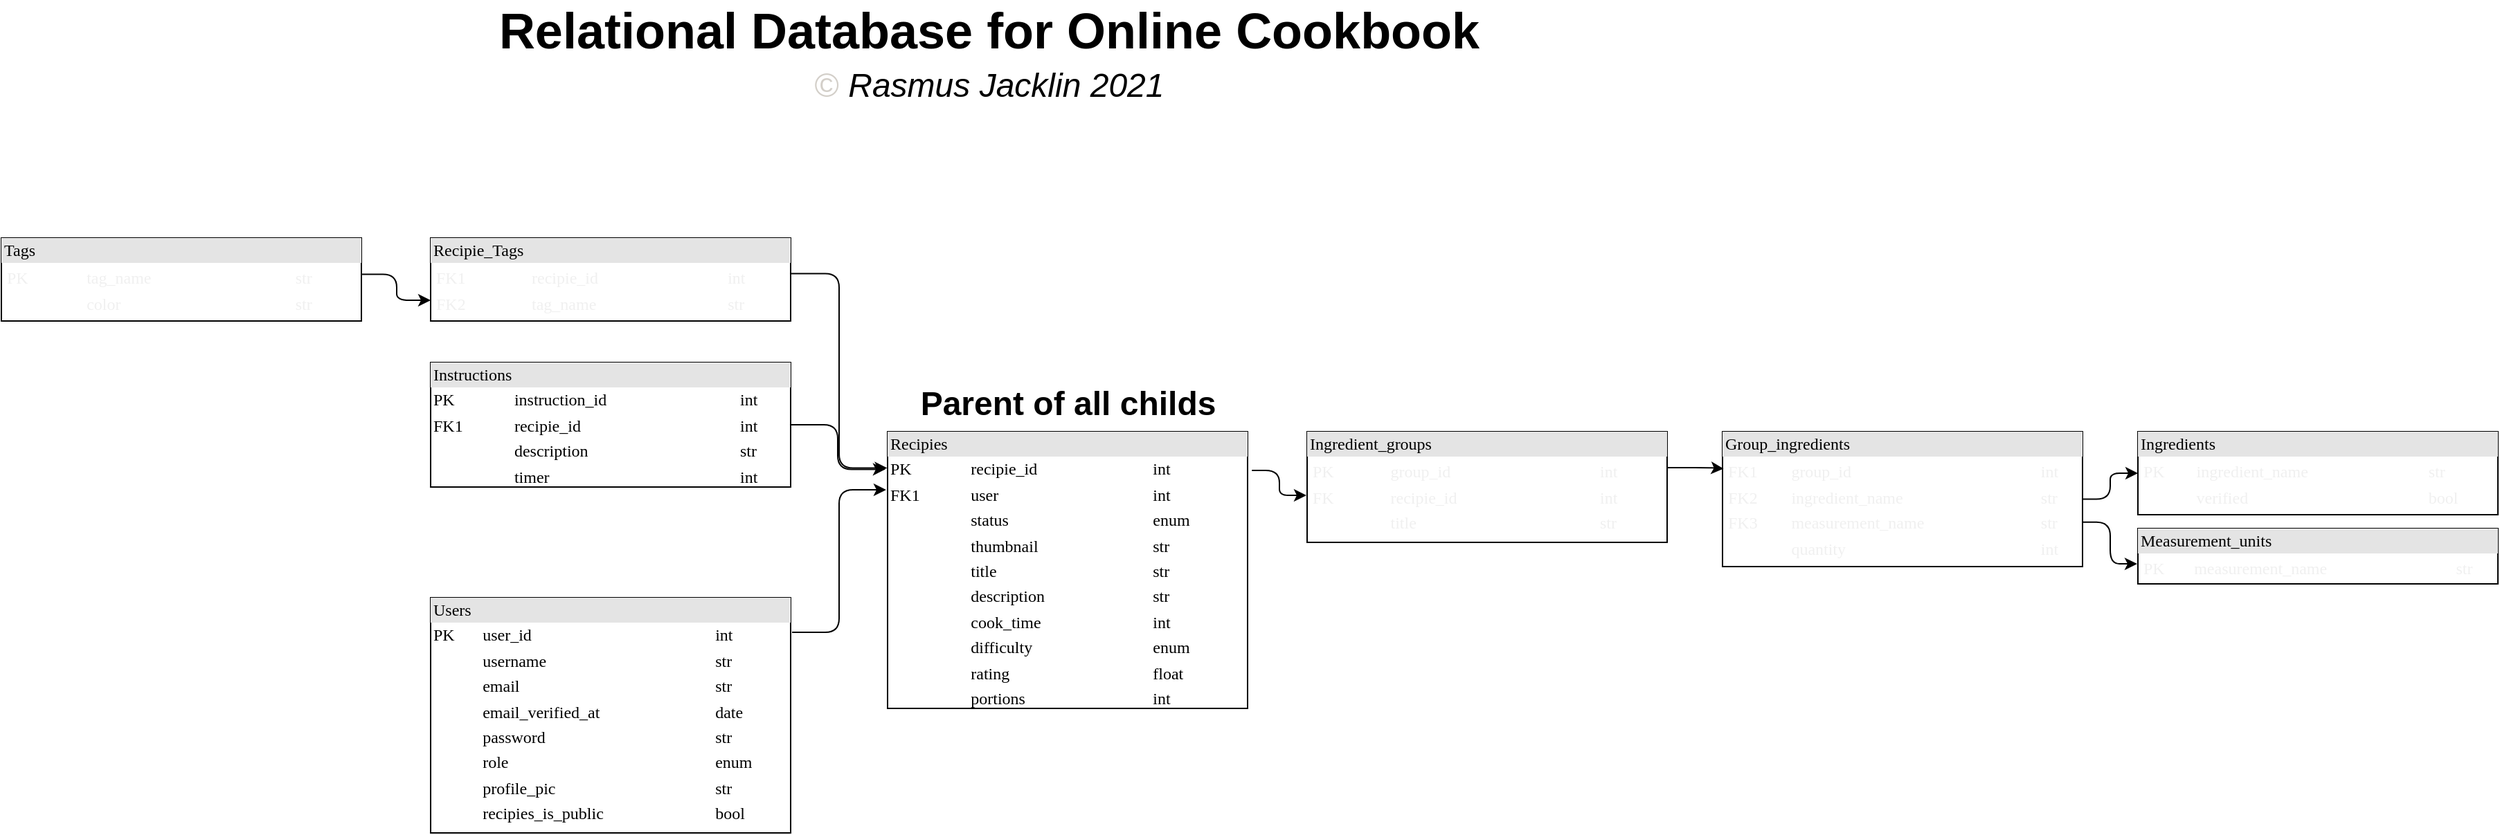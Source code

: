 <mxfile>
    <diagram name="Page-1" id="2ca16b54-16f6-2749-3443-fa8db7711227">
        <mxGraphModel dx="661" dy="301" grid="1" gridSize="10" guides="1" tooltips="1" connect="1" arrows="1" fold="1" page="1" pageScale="1" pageWidth="1654" pageHeight="1169" math="0" shadow="0">
            <root>
                <mxCell id="0"/>
                <mxCell id="1" parent="0"/>
                <mxCell id="2ed32ef02a7f4228-12" value="&lt;div style=&quot;box-sizing: border-box ; width: 100% ; background: rgb(228 , 228 , 228) ; padding: 2px&quot;&gt;&lt;font color=&quot;#000000&quot;&gt;Recipies&lt;/font&gt;&lt;/div&gt;&lt;table style=&quot;width: 100% ; font-size: 1em&quot; cellpadding=&quot;2&quot; cellspacing=&quot;0&quot;&gt;&lt;tbody&gt;&lt;tr&gt;&lt;td&gt;PK&lt;/td&gt;&lt;td&gt;recipie_id&lt;/td&gt;&lt;td&gt;int&lt;/td&gt;&lt;/tr&gt;&lt;tr&gt;&lt;td&gt;FK1&lt;/td&gt;&lt;td&gt;user&lt;/td&gt;&lt;td&gt;int&lt;/td&gt;&lt;/tr&gt;&lt;tr&gt;&lt;td&gt;&lt;br&gt;&lt;/td&gt;&lt;td&gt;status&lt;/td&gt;&lt;td&gt;enum&lt;/td&gt;&lt;/tr&gt;&lt;tr&gt;&lt;td&gt;&lt;br&gt;&lt;/td&gt;&lt;td&gt;thumbnail&lt;/td&gt;&lt;td&gt;str&lt;/td&gt;&lt;/tr&gt;&lt;tr&gt;&lt;td&gt;&lt;br&gt;&lt;/td&gt;&lt;td&gt;title&lt;/td&gt;&lt;td&gt;str&lt;/td&gt;&lt;/tr&gt;&lt;tr&gt;&lt;td&gt;&lt;br&gt;&lt;/td&gt;&lt;td&gt;description&lt;/td&gt;&lt;td&gt;str&lt;/td&gt;&lt;/tr&gt;&lt;tr&gt;&lt;td&gt;&lt;br&gt;&lt;/td&gt;&lt;td&gt;cook_time&lt;/td&gt;&lt;td&gt;int&lt;/td&gt;&lt;/tr&gt;&lt;tr&gt;&lt;td&gt;&lt;br&gt;&lt;/td&gt;&lt;td&gt;difficulty&lt;/td&gt;&lt;td&gt;enum&lt;/td&gt;&lt;/tr&gt;&lt;tr&gt;&lt;td&gt;&lt;br&gt;&lt;/td&gt;&lt;td&gt;rating&lt;/td&gt;&lt;td&gt;float&lt;/td&gt;&lt;/tr&gt;&lt;tr&gt;&lt;td&gt;&lt;br&gt;&lt;/td&gt;&lt;td&gt;portions&lt;/td&gt;&lt;td&gt;int&lt;/td&gt;&lt;/tr&gt;&lt;/tbody&gt;&lt;/table&gt;" style="verticalAlign=top;align=left;overflow=fill;html=1;rounded=0;shadow=0;comic=0;labelBackgroundColor=none;strokeWidth=1;fontFamily=Verdana;fontSize=12" parent="1" vertex="1">
                    <mxGeometry x="697" y="360" width="260" height="200" as="geometry"/>
                </mxCell>
                <mxCell id="weJEt-RkvxgpIKw23Il5-1" value="&lt;div style=&quot;box-sizing: border-box ; width: 100% ; background: rgb(228 , 228 , 228) ; padding: 2px&quot;&gt;&lt;font color=&quot;#000000&quot;&gt;Instructions&lt;/font&gt;&lt;/div&gt;&lt;table style=&quot;width: 100% ; font-size: 1em&quot; cellpadding=&quot;2&quot; cellspacing=&quot;0&quot;&gt;&lt;tbody&gt;&lt;tr&gt;&lt;td&gt;PK&lt;/td&gt;&lt;td&gt;instruction_id&lt;/td&gt;&lt;td&gt;int&lt;/td&gt;&lt;/tr&gt;&lt;tr&gt;&lt;td&gt;FK1&lt;/td&gt;&lt;td&gt;recipie_id&lt;/td&gt;&lt;td&gt;int&lt;/td&gt;&lt;/tr&gt;&lt;tr&gt;&lt;td&gt;&lt;br&gt;&lt;/td&gt;&lt;td&gt;description&lt;/td&gt;&lt;td&gt;str&lt;/td&gt;&lt;/tr&gt;&lt;tr&gt;&lt;td&gt;&lt;br&gt;&lt;/td&gt;&lt;td&gt;timer&lt;/td&gt;&lt;td&gt;int&lt;/td&gt;&lt;/tr&gt;&lt;/tbody&gt;&lt;/table&gt;" style="verticalAlign=top;align=left;overflow=fill;html=1;rounded=0;shadow=0;comic=0;labelBackgroundColor=none;strokeWidth=1;fontFamily=Verdana;fontSize=12" parent="1" vertex="1">
                    <mxGeometry x="367" y="310" width="260" height="90" as="geometry"/>
                </mxCell>
                <mxCell id="weJEt-RkvxgpIKw23Il5-2" value="&lt;div style=&quot;box-sizing: border-box ; width: 100% ; background: rgb(228 , 228 , 228) ; padding: 2px&quot;&gt;&lt;font color=&quot;#000000&quot;&gt;Ingredient_groups&lt;/font&gt;&lt;/div&gt;&lt;table style=&quot;width: 100% ; font-size: 1em&quot; cellpadding=&quot;2&quot; cellspacing=&quot;0&quot;&gt;&lt;tbody&gt;&lt;tr&gt;&lt;td&gt;&lt;table cellpadding=&quot;2&quot; cellspacing=&quot;0&quot; style=&quot;color: rgb(240 , 240 , 240) ; font-size: 1em ; width: 256px&quot;&gt;&lt;tbody&gt;&lt;tr&gt;&lt;td&gt;PK&lt;/td&gt;&lt;td&gt;group_id&lt;/td&gt;&lt;td&gt;int&lt;/td&gt;&lt;/tr&gt;&lt;tr&gt;&lt;td&gt;FK&lt;/td&gt;&lt;td&gt;recipie_id&lt;/td&gt;&lt;td&gt;int&lt;/td&gt;&lt;/tr&gt;&lt;tr&gt;&lt;td&gt;&lt;br&gt;&lt;/td&gt;&lt;td&gt;title&lt;/td&gt;&lt;td&gt;str&lt;/td&gt;&lt;/tr&gt;&lt;/tbody&gt;&lt;/table&gt;&lt;/td&gt;&lt;td&gt;&lt;/td&gt;&lt;td&gt;&lt;/td&gt;&lt;/tr&gt;&lt;/tbody&gt;&lt;/table&gt;" style="verticalAlign=top;align=left;overflow=fill;html=1;rounded=0;shadow=0;comic=0;labelBackgroundColor=none;strokeWidth=1;fontFamily=Verdana;fontSize=12" parent="1" vertex="1">
                    <mxGeometry x="1000" y="360" width="260" height="80" as="geometry"/>
                </mxCell>
                <mxCell id="weJEt-RkvxgpIKw23Il5-3" value="&lt;div style=&quot;box-sizing: border-box ; width: 100% ; background: rgb(228 , 228 , 228) ; padding: 2px&quot;&gt;&lt;font color=&quot;#000000&quot;&gt;Ingredients&lt;/font&gt;&lt;/div&gt;&lt;table style=&quot;width: 100% ; font-size: 1em&quot; cellpadding=&quot;2&quot; cellspacing=&quot;0&quot;&gt;&lt;tbody&gt;&lt;tr&gt;&lt;td&gt;&lt;table cellpadding=&quot;2&quot; cellspacing=&quot;0&quot; style=&quot;color: rgb(240 , 240 , 240) ; font-size: 1em ; width: 256px&quot;&gt;&lt;tbody&gt;&lt;tr&gt;&lt;td&gt;PK&lt;/td&gt;&lt;td&gt;ingredient_name&lt;/td&gt;&lt;td&gt;str&lt;/td&gt;&lt;/tr&gt;&lt;tr&gt;&lt;td&gt;&lt;br&gt;&lt;/td&gt;&lt;td&gt;verified&lt;/td&gt;&lt;td&gt;bool&lt;/td&gt;&lt;/tr&gt;&lt;/tbody&gt;&lt;/table&gt;&lt;/td&gt;&lt;td&gt;&lt;/td&gt;&lt;td&gt;&lt;/td&gt;&lt;/tr&gt;&lt;/tbody&gt;&lt;/table&gt;" style="verticalAlign=top;align=left;overflow=fill;html=1;rounded=0;shadow=0;comic=0;labelBackgroundColor=none;strokeWidth=1;fontFamily=Verdana;fontSize=12" parent="1" vertex="1">
                    <mxGeometry x="1600" y="360" width="260" height="60" as="geometry"/>
                </mxCell>
                <mxCell id="weJEt-RkvxgpIKw23Il5-4" value="&lt;div style=&quot;box-sizing: border-box ; width: 100% ; background: rgb(228 , 228 , 228) ; padding: 2px&quot;&gt;&lt;font color=&quot;#000000&quot;&gt;Measurement_units&lt;/font&gt;&lt;/div&gt;&lt;table style=&quot;width: 100% ; font-size: 1em&quot; cellpadding=&quot;2&quot; cellspacing=&quot;0&quot;&gt;&lt;tbody&gt;&lt;tr&gt;&lt;td&gt;&lt;table cellpadding=&quot;2&quot; cellspacing=&quot;0&quot; style=&quot;color: rgb(240 , 240 , 240) ; font-size: 1em ; width: 256px&quot;&gt;&lt;tbody&gt;&lt;tr&gt;&lt;td&gt;PK&lt;/td&gt;&lt;td&gt;measurement_name&lt;/td&gt;&lt;td&gt;str&lt;/td&gt;&lt;/tr&gt;&lt;/tbody&gt;&lt;/table&gt;&lt;/td&gt;&lt;td&gt;&lt;/td&gt;&lt;td&gt;&lt;/td&gt;&lt;/tr&gt;&lt;/tbody&gt;&lt;/table&gt;" style="verticalAlign=top;align=left;overflow=fill;html=1;rounded=0;shadow=0;comic=0;labelBackgroundColor=none;strokeWidth=1;fontFamily=Verdana;fontSize=12" parent="1" vertex="1">
                    <mxGeometry x="1600" y="430" width="260" height="40" as="geometry"/>
                </mxCell>
                <mxCell id="weJEt-RkvxgpIKw23Il5-5" value="&lt;div style=&quot;box-sizing: border-box ; width: 100% ; background: rgb(228 , 228 , 228) ; padding: 2px&quot;&gt;&lt;font color=&quot;#000000&quot;&gt;Recipie_Tags&lt;/font&gt;&lt;/div&gt;&lt;table style=&quot;width: 100% ; font-size: 1em&quot; cellpadding=&quot;2&quot; cellspacing=&quot;0&quot;&gt;&lt;tbody&gt;&lt;tr&gt;&lt;td&gt;&lt;table cellpadding=&quot;2&quot; cellspacing=&quot;0&quot; style=&quot;color: rgb(240 , 240 , 240) ; font-size: 1em ; width: 256px&quot;&gt;&lt;tbody&gt;&lt;tr&gt;&lt;td&gt;FK1&lt;/td&gt;&lt;td&gt;recipie_id&lt;/td&gt;&lt;td&gt;int&lt;/td&gt;&lt;/tr&gt;&lt;tr&gt;&lt;td&gt;FK2&lt;/td&gt;&lt;td&gt;tag_name&lt;/td&gt;&lt;td&gt;str&lt;/td&gt;&lt;/tr&gt;&lt;/tbody&gt;&lt;/table&gt;&lt;/td&gt;&lt;td&gt;&lt;/td&gt;&lt;td&gt;&lt;/td&gt;&lt;/tr&gt;&lt;/tbody&gt;&lt;/table&gt;" style="verticalAlign=top;align=left;overflow=fill;html=1;rounded=0;shadow=0;comic=0;labelBackgroundColor=none;strokeWidth=1;fontFamily=Verdana;fontSize=12" parent="1" vertex="1">
                    <mxGeometry x="367" y="220" width="260" height="60" as="geometry"/>
                </mxCell>
                <mxCell id="weJEt-RkvxgpIKw23Il5-6" value="&lt;div style=&quot;box-sizing: border-box ; width: 100% ; background: rgb(228 , 228 , 228) ; padding: 2px&quot;&gt;&lt;font color=&quot;#000000&quot;&gt;Tags&lt;/font&gt;&lt;/div&gt;&lt;table style=&quot;width: 100% ; font-size: 1em&quot; cellpadding=&quot;2&quot; cellspacing=&quot;0&quot;&gt;&lt;tbody&gt;&lt;tr&gt;&lt;td&gt;&lt;table cellpadding=&quot;2&quot; cellspacing=&quot;0&quot; style=&quot;color: rgb(240 , 240 , 240) ; font-size: 1em ; width: 256px&quot;&gt;&lt;tbody&gt;&lt;tr&gt;&lt;td&gt;PK&lt;/td&gt;&lt;td&gt;tag_name&lt;/td&gt;&lt;td&gt;str&lt;/td&gt;&lt;/tr&gt;&lt;tr&gt;&lt;td&gt;&lt;br&gt;&lt;/td&gt;&lt;td&gt;color&lt;/td&gt;&lt;td&gt;str&lt;/td&gt;&lt;/tr&gt;&lt;/tbody&gt;&lt;/table&gt;&lt;/td&gt;&lt;td&gt;&lt;/td&gt;&lt;td&gt;&lt;/td&gt;&lt;/tr&gt;&lt;/tbody&gt;&lt;/table&gt;" style="verticalAlign=top;align=left;overflow=fill;html=1;rounded=0;shadow=0;comic=0;labelBackgroundColor=none;strokeWidth=1;fontFamily=Verdana;fontSize=12" parent="1" vertex="1">
                    <mxGeometry x="57" y="220" width="260" height="60" as="geometry"/>
                </mxCell>
                <mxCell id="weJEt-RkvxgpIKw23Il5-19" value="&lt;div style=&quot;box-sizing: border-box ; width: 100% ; background: rgb(228 , 228 , 228) ; padding: 2px&quot;&gt;&lt;font color=&quot;#000000&quot;&gt;Group_ingredients&lt;/font&gt;&lt;/div&gt;&lt;table style=&quot;width: 100% ; font-size: 1em&quot; cellpadding=&quot;2&quot; cellspacing=&quot;0&quot;&gt;&lt;tbody&gt;&lt;tr&gt;&lt;td&gt;&lt;table cellpadding=&quot;2&quot; cellspacing=&quot;0&quot; style=&quot;color: rgb(240 , 240 , 240) ; font-size: 1em ; width: 256px&quot;&gt;&lt;tbody&gt;&lt;tr&gt;&lt;td&gt;FK1&lt;/td&gt;&lt;td&gt;group_id&lt;/td&gt;&lt;td&gt;int&lt;/td&gt;&lt;/tr&gt;&lt;tr&gt;&lt;td&gt;FK2&lt;/td&gt;&lt;td&gt;ingredient_name&lt;/td&gt;&lt;td&gt;str&lt;/td&gt;&lt;/tr&gt;&lt;tr&gt;&lt;td&gt;FK3&lt;/td&gt;&lt;td&gt;measurement_name&lt;/td&gt;&lt;td&gt;str&lt;/td&gt;&lt;/tr&gt;&lt;tr&gt;&lt;td&gt;&lt;br&gt;&lt;/td&gt;&lt;td&gt;quantity&lt;/td&gt;&lt;td&gt;int&lt;/td&gt;&lt;/tr&gt;&lt;/tbody&gt;&lt;/table&gt;&lt;/td&gt;&lt;td&gt;&lt;/td&gt;&lt;td&gt;&lt;/td&gt;&lt;/tr&gt;&lt;/tbody&gt;&lt;/table&gt;" style="verticalAlign=top;align=left;overflow=fill;html=1;rounded=0;shadow=0;comic=0;labelBackgroundColor=none;strokeWidth=1;fontFamily=Verdana;fontSize=12" parent="1" vertex="1">
                    <mxGeometry x="1300" y="360" width="260" height="97.5" as="geometry"/>
                </mxCell>
                <mxCell id="weJEt-RkvxgpIKw23Il5-33" value="" style="edgeStyle=elbowEdgeStyle;elbow=horizontal;endArrow=classic;html=1;exitX=1.002;exitY=0.438;exitDx=0;exitDy=0;exitPerimeter=0;entryX=0;entryY=0.75;entryDx=0;entryDy=0;" parent="1" source="weJEt-RkvxgpIKw23Il5-6" target="weJEt-RkvxgpIKw23Il5-5" edge="1">
                    <mxGeometry width="50" height="50" relative="1" as="geometry">
                        <mxPoint x="357" y="340" as="sourcePoint"/>
                        <mxPoint x="407" y="290" as="targetPoint"/>
                    </mxGeometry>
                </mxCell>
                <mxCell id="weJEt-RkvxgpIKw23Il5-34" value="" style="edgeStyle=elbowEdgeStyle;elbow=horizontal;endArrow=classic;html=1;exitX=1.002;exitY=0.43;exitDx=0;exitDy=0;exitPerimeter=0;entryX=-0.001;entryY=0.131;entryDx=0;entryDy=0;entryPerimeter=0;" parent="1" source="weJEt-RkvxgpIKw23Il5-5" target="2ed32ef02a7f4228-12" edge="1">
                    <mxGeometry width="50" height="50" relative="1" as="geometry">
                        <mxPoint x="567" y="430" as="sourcePoint"/>
                        <mxPoint x="617" y="380" as="targetPoint"/>
                    </mxGeometry>
                </mxCell>
                <mxCell id="weJEt-RkvxgpIKw23Il5-35" value="" style="edgeStyle=elbowEdgeStyle;elbow=horizontal;endArrow=classic;html=1;exitX=1;exitY=0.5;exitDx=0;exitDy=0;entryX=-0.006;entryY=0.136;entryDx=0;entryDy=0;entryPerimeter=0;" parent="1" source="weJEt-RkvxgpIKw23Il5-1" target="2ed32ef02a7f4228-12" edge="1">
                    <mxGeometry width="50" height="50" relative="1" as="geometry">
                        <mxPoint x="707" y="620" as="sourcePoint"/>
                        <mxPoint x="756.48" y="638.72" as="targetPoint"/>
                    </mxGeometry>
                </mxCell>
                <mxCell id="weJEt-RkvxgpIKw23Il5-36" value="&lt;div style=&quot;box-sizing: border-box ; width: 100% ; background: rgb(228 , 228 , 228) ; padding: 2px&quot;&gt;&lt;font color=&quot;#000000&quot;&gt;Users&lt;/font&gt;&lt;/div&gt;&lt;table style=&quot;width: 100% ; font-size: 1em&quot; cellpadding=&quot;2&quot; cellspacing=&quot;0&quot;&gt;&lt;tbody&gt;&lt;tr&gt;&lt;td&gt;PK&lt;/td&gt;&lt;td&gt;user_id&lt;/td&gt;&lt;td&gt;int&lt;/td&gt;&lt;/tr&gt;&lt;tr&gt;&lt;td&gt;&lt;br&gt;&lt;/td&gt;&lt;td&gt;username&lt;/td&gt;&lt;td&gt;str&lt;/td&gt;&lt;/tr&gt;&lt;tr&gt;&lt;td&gt;&lt;br&gt;&lt;/td&gt;&lt;td&gt;email&lt;/td&gt;&lt;td&gt;str&lt;/td&gt;&lt;/tr&gt;&lt;tr&gt;&lt;td&gt;&lt;br&gt;&lt;/td&gt;&lt;td&gt;email_verified_at&lt;/td&gt;&lt;td&gt;date&lt;/td&gt;&lt;/tr&gt;&lt;tr&gt;&lt;td&gt;&lt;br&gt;&lt;/td&gt;&lt;td&gt;password&lt;/td&gt;&lt;td&gt;str&lt;/td&gt;&lt;/tr&gt;&lt;tr&gt;&lt;td&gt;&lt;br&gt;&lt;/td&gt;&lt;td&gt;role&lt;/td&gt;&lt;td&gt;enum&lt;/td&gt;&lt;/tr&gt;&lt;tr&gt;&lt;td&gt;&lt;br&gt;&lt;/td&gt;&lt;td&gt;profile_pic&lt;/td&gt;&lt;td&gt;str&lt;/td&gt;&lt;/tr&gt;&lt;tr&gt;&lt;td&gt;&lt;br&gt;&lt;/td&gt;&lt;td&gt;recipies_is_public&lt;/td&gt;&lt;td&gt;bool&lt;/td&gt;&lt;/tr&gt;&lt;/tbody&gt;&lt;/table&gt;" style="verticalAlign=top;align=left;overflow=fill;html=1;rounded=0;shadow=0;comic=0;labelBackgroundColor=none;strokeWidth=1;fontFamily=Verdana;fontSize=12" parent="1" vertex="1">
                    <mxGeometry x="367" y="480" width="260" height="170" as="geometry"/>
                </mxCell>
                <mxCell id="weJEt-RkvxgpIKw23Il5-37" value="" style="edgeStyle=elbowEdgeStyle;elbow=horizontal;endArrow=classic;html=1;exitX=1.004;exitY=0.147;exitDx=0;exitDy=0;exitPerimeter=0;entryX=-0.004;entryY=0.21;entryDx=0;entryDy=0;entryPerimeter=0;" parent="1" source="weJEt-RkvxgpIKw23Il5-36" target="2ed32ef02a7f4228-12" edge="1">
                    <mxGeometry width="50" height="50" relative="1" as="geometry">
                        <mxPoint x="637" y="365" as="sourcePoint"/>
                        <mxPoint x="677" y="410" as="targetPoint"/>
                    </mxGeometry>
                </mxCell>
                <mxCell id="weJEt-RkvxgpIKw23Il5-38" value="Parent of all childs" style="text;strokeColor=none;fillColor=none;html=1;fontSize=24;fontStyle=1;verticalAlign=middle;align=center;" parent="1" vertex="1">
                    <mxGeometry x="697" y="320" width="260" height="40" as="geometry"/>
                </mxCell>
                <mxCell id="weJEt-RkvxgpIKw23Il5-39" value="&lt;font style=&quot;font-size: 36px&quot;&gt;Relational Database for Online Cookbook&lt;/font&gt;" style="text;strokeColor=none;fillColor=none;html=1;fontSize=24;fontStyle=1;verticalAlign=middle;align=center;" parent="1" vertex="1">
                    <mxGeometry x="390" y="50" width="760" height="40" as="geometry"/>
                </mxCell>
                <mxCell id="weJEt-RkvxgpIKw23Il5-40" value="&lt;font style=&quot;font-size: 24px&quot;&gt;&lt;span style=&quot;color: rgb(211 , 207 , 201) ; font-family: &amp;#34;arial&amp;#34; , sans-serif ; font-weight: 400 ; text-align: left&quot;&gt;&lt;font style=&quot;font-size: 24px&quot;&gt;©&lt;/font&gt;&lt;/span&gt;&lt;span style=&quot;font-weight: normal&quot;&gt;&lt;i&gt;&lt;span style=&quot;color: rgb(211 , 207 , 201) ; font-family: &amp;#34;arial&amp;#34; , sans-serif ; text-align: left&quot;&gt;&amp;nbsp;&lt;/span&gt;&lt;span&gt;Rasmus Jacklin 2021&lt;/span&gt;&lt;/i&gt;&lt;/span&gt;&lt;/font&gt;" style="text;strokeColor=none;fillColor=none;html=1;fontSize=24;fontStyle=1;verticalAlign=middle;align=center;" parent="1" vertex="1">
                    <mxGeometry x="390" y="90" width="760" height="40" as="geometry"/>
                </mxCell>
                <mxCell id="2" value="" style="edgeStyle=elbowEdgeStyle;elbow=horizontal;endArrow=classic;html=1;exitX=1.012;exitY=0.14;exitDx=0;exitDy=0;exitPerimeter=0;entryX=-0.002;entryY=0.575;entryDx=0;entryDy=0;entryPerimeter=0;" edge="1" parent="1" source="2ed32ef02a7f4228-12" target="weJEt-RkvxgpIKw23Il5-2">
                    <mxGeometry width="50" height="50" relative="1" as="geometry">
                        <mxPoint x="970" y="417.8" as="sourcePoint"/>
                        <mxPoint x="1020" y="410" as="targetPoint"/>
                        <Array as="points">
                            <mxPoint x="980" y="400"/>
                            <mxPoint x="990" y="410"/>
                        </Array>
                    </mxGeometry>
                </mxCell>
                <mxCell id="3" value="" style="edgeStyle=elbowEdgeStyle;elbow=horizontal;endArrow=classic;html=1;exitX=1.001;exitY=0.325;exitDx=0;exitDy=0;exitPerimeter=0;entryX=0.003;entryY=0.274;entryDx=0;entryDy=0;entryPerimeter=0;" edge="1" parent="1" source="weJEt-RkvxgpIKw23Il5-2" target="weJEt-RkvxgpIKw23Il5-19">
                    <mxGeometry width="50" height="50" relative="1" as="geometry">
                        <mxPoint x="1270" y="400" as="sourcePoint"/>
                        <mxPoint x="1309.36" y="418" as="targetPoint"/>
                        <Array as="points">
                            <mxPoint x="1289.88" y="412"/>
                            <mxPoint x="1299.88" y="422"/>
                        </Array>
                    </mxGeometry>
                </mxCell>
                <mxCell id="4" value="" style="edgeStyle=elbowEdgeStyle;elbow=horizontal;endArrow=classic;html=1;exitX=1;exitY=0.5;exitDx=0;exitDy=0;entryX=0;entryY=0.5;entryDx=0;entryDy=0;" edge="1" parent="1" source="weJEt-RkvxgpIKw23Il5-19" target="weJEt-RkvxgpIKw23Il5-3">
                    <mxGeometry width="50" height="50" relative="1" as="geometry">
                        <mxPoint x="1270.26" y="396" as="sourcePoint"/>
                        <mxPoint x="1310.78" y="396.715" as="targetPoint"/>
                        <Array as="points">
                            <mxPoint x="1580" y="409"/>
                            <mxPoint x="1309.88" y="432"/>
                        </Array>
                    </mxGeometry>
                </mxCell>
                <mxCell id="5" value="" style="edgeStyle=elbowEdgeStyle;elbow=horizontal;endArrow=classic;html=1;exitX=1.001;exitY=0.67;exitDx=0;exitDy=0;entryX=-0.002;entryY=0.639;entryDx=0;entryDy=0;exitPerimeter=0;entryPerimeter=0;" edge="1" parent="1" source="weJEt-RkvxgpIKw23Il5-19" target="weJEt-RkvxgpIKw23Il5-4">
                    <mxGeometry width="50" height="50" relative="1" as="geometry">
                        <mxPoint x="1570" y="418.75" as="sourcePoint"/>
                        <mxPoint x="1610" y="400" as="targetPoint"/>
                        <Array as="points">
                            <mxPoint x="1580" y="440"/>
                            <mxPoint x="1319.88" y="442"/>
                        </Array>
                    </mxGeometry>
                </mxCell>
            </root>
        </mxGraphModel>
    </diagram>
</mxfile>